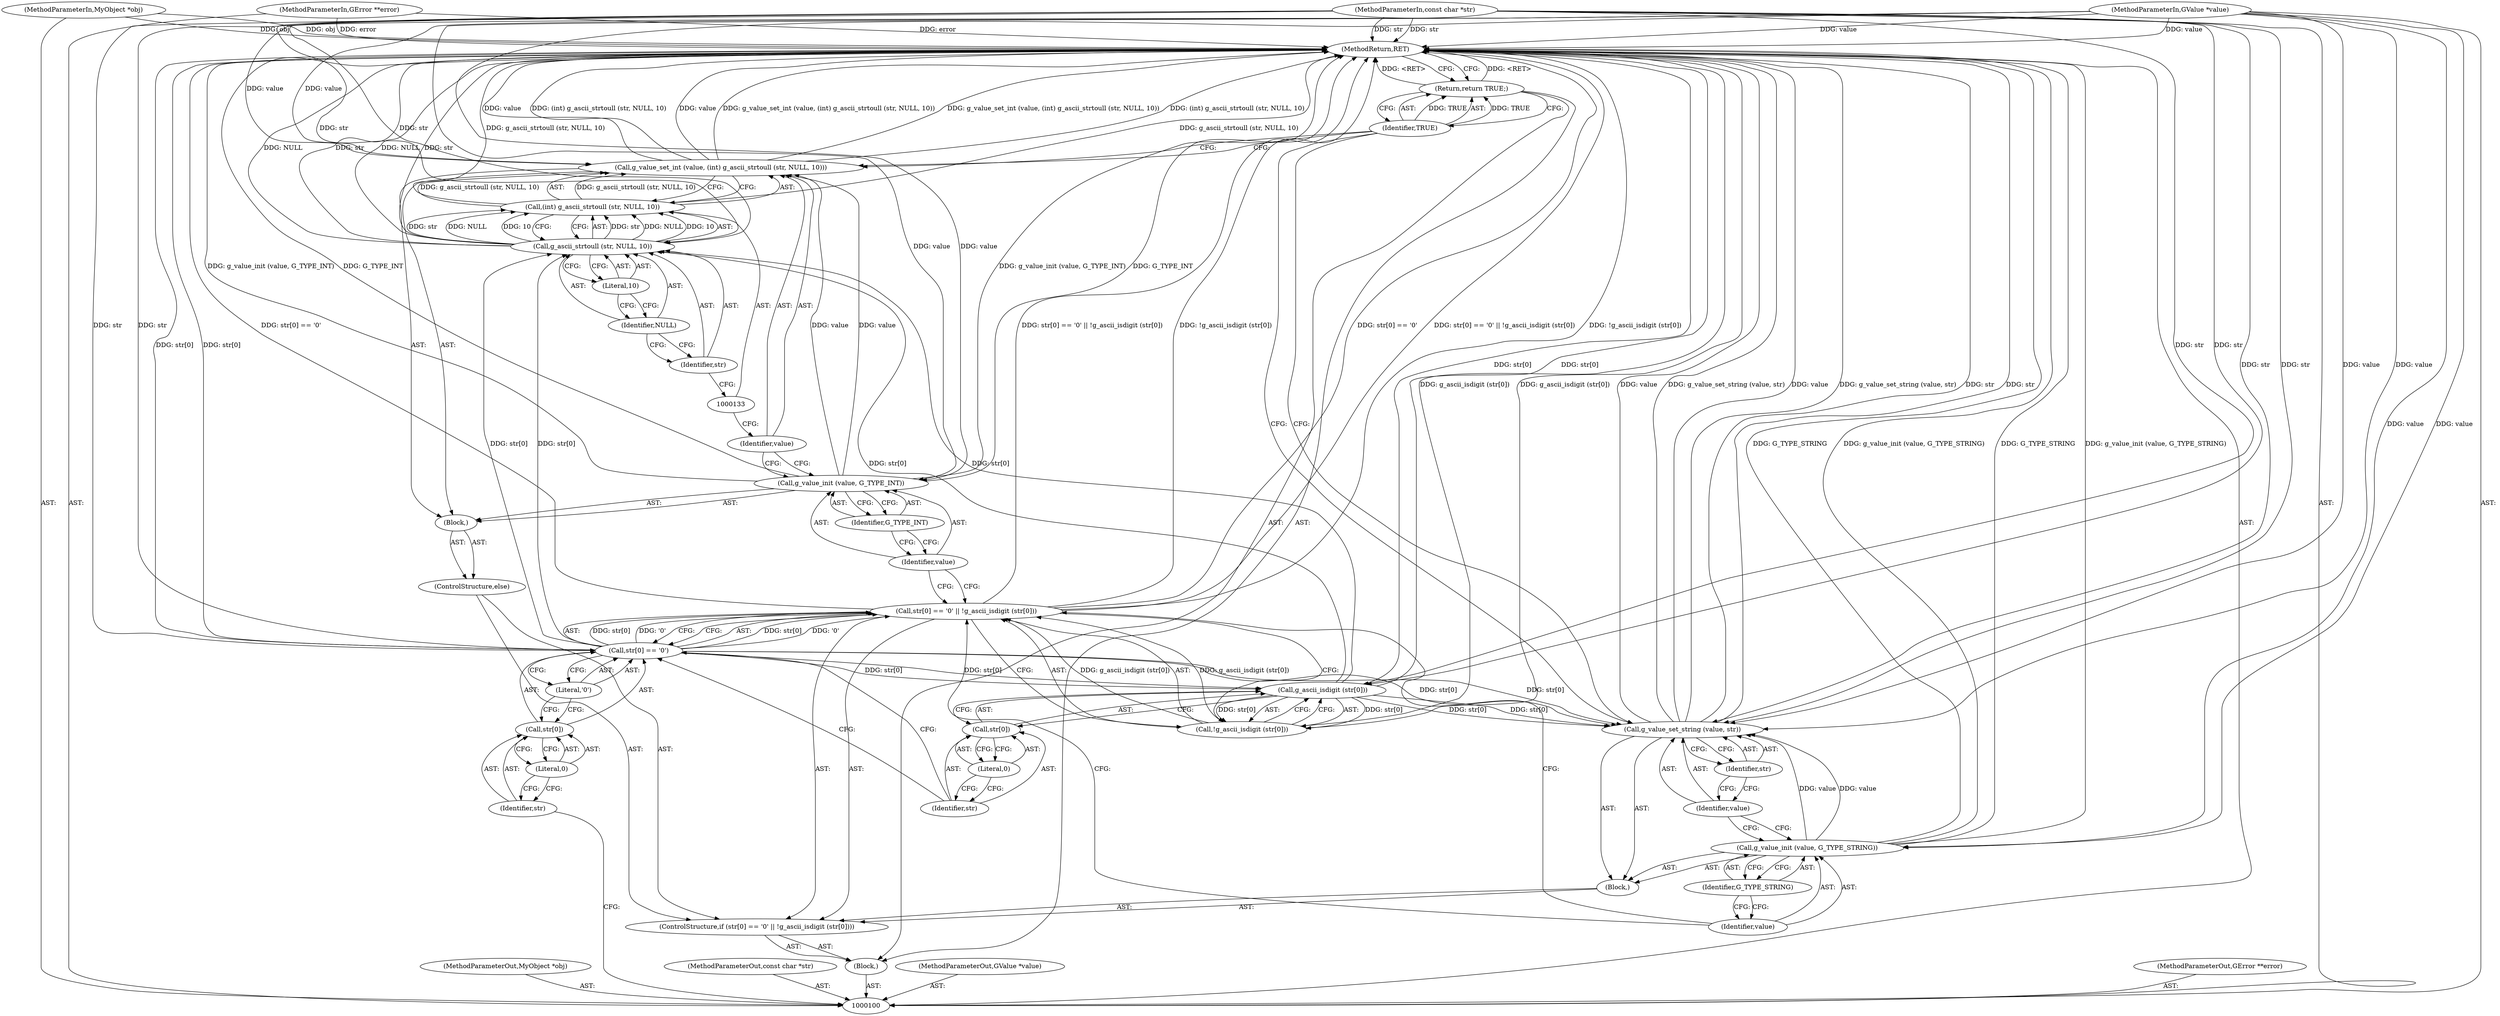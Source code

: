 digraph "1_dbus_9a6bce9b615abca6068348c1606ba8eaf13d9ae0_42" {
"1000140" [label="(MethodReturn,RET)"];
"1000101" [label="(MethodParameterIn,MyObject *obj)"];
"1000199" [label="(MethodParameterOut,MyObject *obj)"];
"1000102" [label="(MethodParameterIn,const char *str)"];
"1000200" [label="(MethodParameterOut,const char *str)"];
"1000103" [label="(MethodParameterIn,GValue *value)"];
"1000201" [label="(MethodParameterOut,GValue *value)"];
"1000104" [label="(MethodParameterIn,GError **error)"];
"1000202" [label="(MethodParameterOut,GError **error)"];
"1000138" [label="(Return,return TRUE;)"];
"1000139" [label="(Identifier,TRUE)"];
"1000105" [label="(Block,)"];
"1000111" [label="(Literal,0)"];
"1000112" [label="(Literal,'\0')"];
"1000106" [label="(ControlStructure,if (str[0] == '\0' || !g_ascii_isdigit (str[0])))"];
"1000113" [label="(Call,!g_ascii_isdigit (str[0]))"];
"1000114" [label="(Call,g_ascii_isdigit (str[0]))"];
"1000115" [label="(Call,str[0])"];
"1000116" [label="(Identifier,str)"];
"1000117" [label="(Literal,0)"];
"1000118" [label="(Block,)"];
"1000107" [label="(Call,str[0] == '\0' || !g_ascii_isdigit (str[0]))"];
"1000108" [label="(Call,str[0] == '\0')"];
"1000109" [label="(Call,str[0])"];
"1000110" [label="(Identifier,str)"];
"1000120" [label="(Identifier,value)"];
"1000121" [label="(Identifier,G_TYPE_STRING)"];
"1000119" [label="(Call,g_value_init (value, G_TYPE_STRING))"];
"1000123" [label="(Identifier,value)"];
"1000124" [label="(Identifier,str)"];
"1000122" [label="(Call,g_value_set_string (value, str))"];
"1000125" [label="(ControlStructure,else)"];
"1000126" [label="(Block,)"];
"1000128" [label="(Identifier,value)"];
"1000129" [label="(Identifier,G_TYPE_INT)"];
"1000127" [label="(Call,g_value_init (value, G_TYPE_INT))"];
"1000131" [label="(Identifier,value)"];
"1000132" [label="(Call,(int) g_ascii_strtoull (str, NULL, 10))"];
"1000134" [label="(Call,g_ascii_strtoull (str, NULL, 10))"];
"1000130" [label="(Call,g_value_set_int (value, (int) g_ascii_strtoull (str, NULL, 10)))"];
"1000135" [label="(Identifier,str)"];
"1000136" [label="(Identifier,NULL)"];
"1000137" [label="(Literal,10)"];
"1000140" -> "1000100"  [label="AST: "];
"1000140" -> "1000138"  [label="CFG: "];
"1000130" -> "1000140"  [label="DDG: g_value_set_int (value, (int) g_ascii_strtoull (str, NULL, 10))"];
"1000130" -> "1000140"  [label="DDG: (int) g_ascii_strtoull (str, NULL, 10)"];
"1000130" -> "1000140"  [label="DDG: value"];
"1000107" -> "1000140"  [label="DDG: str[0] == '\0'"];
"1000107" -> "1000140"  [label="DDG: str[0] == '\0' || !g_ascii_isdigit (str[0])"];
"1000107" -> "1000140"  [label="DDG: !g_ascii_isdigit (str[0])"];
"1000104" -> "1000140"  [label="DDG: error"];
"1000113" -> "1000140"  [label="DDG: g_ascii_isdigit (str[0])"];
"1000127" -> "1000140"  [label="DDG: g_value_init (value, G_TYPE_INT)"];
"1000127" -> "1000140"  [label="DDG: G_TYPE_INT"];
"1000102" -> "1000140"  [label="DDG: str"];
"1000119" -> "1000140"  [label="DDG: g_value_init (value, G_TYPE_STRING)"];
"1000119" -> "1000140"  [label="DDG: G_TYPE_STRING"];
"1000108" -> "1000140"  [label="DDG: str[0]"];
"1000122" -> "1000140"  [label="DDG: value"];
"1000122" -> "1000140"  [label="DDG: g_value_set_string (value, str)"];
"1000122" -> "1000140"  [label="DDG: str"];
"1000103" -> "1000140"  [label="DDG: value"];
"1000132" -> "1000140"  [label="DDG: g_ascii_strtoull (str, NULL, 10)"];
"1000114" -> "1000140"  [label="DDG: str[0]"];
"1000134" -> "1000140"  [label="DDG: str"];
"1000134" -> "1000140"  [label="DDG: NULL"];
"1000101" -> "1000140"  [label="DDG: obj"];
"1000138" -> "1000140"  [label="DDG: <RET>"];
"1000101" -> "1000100"  [label="AST: "];
"1000101" -> "1000140"  [label="DDG: obj"];
"1000199" -> "1000100"  [label="AST: "];
"1000102" -> "1000100"  [label="AST: "];
"1000102" -> "1000140"  [label="DDG: str"];
"1000102" -> "1000108"  [label="DDG: str"];
"1000102" -> "1000114"  [label="DDG: str"];
"1000102" -> "1000122"  [label="DDG: str"];
"1000102" -> "1000134"  [label="DDG: str"];
"1000200" -> "1000100"  [label="AST: "];
"1000103" -> "1000100"  [label="AST: "];
"1000103" -> "1000140"  [label="DDG: value"];
"1000103" -> "1000119"  [label="DDG: value"];
"1000103" -> "1000122"  [label="DDG: value"];
"1000103" -> "1000127"  [label="DDG: value"];
"1000103" -> "1000130"  [label="DDG: value"];
"1000201" -> "1000100"  [label="AST: "];
"1000104" -> "1000100"  [label="AST: "];
"1000104" -> "1000140"  [label="DDG: error"];
"1000202" -> "1000100"  [label="AST: "];
"1000138" -> "1000105"  [label="AST: "];
"1000138" -> "1000139"  [label="CFG: "];
"1000139" -> "1000138"  [label="AST: "];
"1000140" -> "1000138"  [label="CFG: "];
"1000138" -> "1000140"  [label="DDG: <RET>"];
"1000139" -> "1000138"  [label="DDG: TRUE"];
"1000139" -> "1000138"  [label="AST: "];
"1000139" -> "1000122"  [label="CFG: "];
"1000139" -> "1000130"  [label="CFG: "];
"1000138" -> "1000139"  [label="CFG: "];
"1000139" -> "1000138"  [label="DDG: TRUE"];
"1000105" -> "1000100"  [label="AST: "];
"1000106" -> "1000105"  [label="AST: "];
"1000138" -> "1000105"  [label="AST: "];
"1000111" -> "1000109"  [label="AST: "];
"1000111" -> "1000110"  [label="CFG: "];
"1000109" -> "1000111"  [label="CFG: "];
"1000112" -> "1000108"  [label="AST: "];
"1000112" -> "1000109"  [label="CFG: "];
"1000108" -> "1000112"  [label="CFG: "];
"1000106" -> "1000105"  [label="AST: "];
"1000107" -> "1000106"  [label="AST: "];
"1000118" -> "1000106"  [label="AST: "];
"1000125" -> "1000106"  [label="AST: "];
"1000113" -> "1000107"  [label="AST: "];
"1000113" -> "1000114"  [label="CFG: "];
"1000114" -> "1000113"  [label="AST: "];
"1000107" -> "1000113"  [label="CFG: "];
"1000113" -> "1000140"  [label="DDG: g_ascii_isdigit (str[0])"];
"1000113" -> "1000107"  [label="DDG: g_ascii_isdigit (str[0])"];
"1000114" -> "1000113"  [label="DDG: str[0]"];
"1000114" -> "1000113"  [label="AST: "];
"1000114" -> "1000115"  [label="CFG: "];
"1000115" -> "1000114"  [label="AST: "];
"1000113" -> "1000114"  [label="CFG: "];
"1000114" -> "1000140"  [label="DDG: str[0]"];
"1000114" -> "1000113"  [label="DDG: str[0]"];
"1000108" -> "1000114"  [label="DDG: str[0]"];
"1000102" -> "1000114"  [label="DDG: str"];
"1000114" -> "1000122"  [label="DDG: str[0]"];
"1000114" -> "1000134"  [label="DDG: str[0]"];
"1000115" -> "1000114"  [label="AST: "];
"1000115" -> "1000117"  [label="CFG: "];
"1000116" -> "1000115"  [label="AST: "];
"1000117" -> "1000115"  [label="AST: "];
"1000114" -> "1000115"  [label="CFG: "];
"1000116" -> "1000115"  [label="AST: "];
"1000116" -> "1000108"  [label="CFG: "];
"1000117" -> "1000116"  [label="CFG: "];
"1000117" -> "1000115"  [label="AST: "];
"1000117" -> "1000116"  [label="CFG: "];
"1000115" -> "1000117"  [label="CFG: "];
"1000118" -> "1000106"  [label="AST: "];
"1000119" -> "1000118"  [label="AST: "];
"1000122" -> "1000118"  [label="AST: "];
"1000107" -> "1000106"  [label="AST: "];
"1000107" -> "1000108"  [label="CFG: "];
"1000107" -> "1000113"  [label="CFG: "];
"1000108" -> "1000107"  [label="AST: "];
"1000113" -> "1000107"  [label="AST: "];
"1000120" -> "1000107"  [label="CFG: "];
"1000128" -> "1000107"  [label="CFG: "];
"1000107" -> "1000140"  [label="DDG: str[0] == '\0'"];
"1000107" -> "1000140"  [label="DDG: str[0] == '\0' || !g_ascii_isdigit (str[0])"];
"1000107" -> "1000140"  [label="DDG: !g_ascii_isdigit (str[0])"];
"1000108" -> "1000107"  [label="DDG: str[0]"];
"1000108" -> "1000107"  [label="DDG: '\0'"];
"1000113" -> "1000107"  [label="DDG: g_ascii_isdigit (str[0])"];
"1000108" -> "1000107"  [label="AST: "];
"1000108" -> "1000112"  [label="CFG: "];
"1000109" -> "1000108"  [label="AST: "];
"1000112" -> "1000108"  [label="AST: "];
"1000116" -> "1000108"  [label="CFG: "];
"1000107" -> "1000108"  [label="CFG: "];
"1000108" -> "1000140"  [label="DDG: str[0]"];
"1000108" -> "1000107"  [label="DDG: str[0]"];
"1000108" -> "1000107"  [label="DDG: '\0'"];
"1000102" -> "1000108"  [label="DDG: str"];
"1000108" -> "1000114"  [label="DDG: str[0]"];
"1000108" -> "1000122"  [label="DDG: str[0]"];
"1000108" -> "1000134"  [label="DDG: str[0]"];
"1000109" -> "1000108"  [label="AST: "];
"1000109" -> "1000111"  [label="CFG: "];
"1000110" -> "1000109"  [label="AST: "];
"1000111" -> "1000109"  [label="AST: "];
"1000112" -> "1000109"  [label="CFG: "];
"1000110" -> "1000109"  [label="AST: "];
"1000110" -> "1000100"  [label="CFG: "];
"1000111" -> "1000110"  [label="CFG: "];
"1000120" -> "1000119"  [label="AST: "];
"1000120" -> "1000107"  [label="CFG: "];
"1000121" -> "1000120"  [label="CFG: "];
"1000121" -> "1000119"  [label="AST: "];
"1000121" -> "1000120"  [label="CFG: "];
"1000119" -> "1000121"  [label="CFG: "];
"1000119" -> "1000118"  [label="AST: "];
"1000119" -> "1000121"  [label="CFG: "];
"1000120" -> "1000119"  [label="AST: "];
"1000121" -> "1000119"  [label="AST: "];
"1000123" -> "1000119"  [label="CFG: "];
"1000119" -> "1000140"  [label="DDG: g_value_init (value, G_TYPE_STRING)"];
"1000119" -> "1000140"  [label="DDG: G_TYPE_STRING"];
"1000103" -> "1000119"  [label="DDG: value"];
"1000119" -> "1000122"  [label="DDG: value"];
"1000123" -> "1000122"  [label="AST: "];
"1000123" -> "1000119"  [label="CFG: "];
"1000124" -> "1000123"  [label="CFG: "];
"1000124" -> "1000122"  [label="AST: "];
"1000124" -> "1000123"  [label="CFG: "];
"1000122" -> "1000124"  [label="CFG: "];
"1000122" -> "1000118"  [label="AST: "];
"1000122" -> "1000124"  [label="CFG: "];
"1000123" -> "1000122"  [label="AST: "];
"1000124" -> "1000122"  [label="AST: "];
"1000139" -> "1000122"  [label="CFG: "];
"1000122" -> "1000140"  [label="DDG: value"];
"1000122" -> "1000140"  [label="DDG: g_value_set_string (value, str)"];
"1000122" -> "1000140"  [label="DDG: str"];
"1000119" -> "1000122"  [label="DDG: value"];
"1000103" -> "1000122"  [label="DDG: value"];
"1000114" -> "1000122"  [label="DDG: str[0]"];
"1000108" -> "1000122"  [label="DDG: str[0]"];
"1000102" -> "1000122"  [label="DDG: str"];
"1000125" -> "1000106"  [label="AST: "];
"1000126" -> "1000125"  [label="AST: "];
"1000126" -> "1000125"  [label="AST: "];
"1000127" -> "1000126"  [label="AST: "];
"1000130" -> "1000126"  [label="AST: "];
"1000128" -> "1000127"  [label="AST: "];
"1000128" -> "1000107"  [label="CFG: "];
"1000129" -> "1000128"  [label="CFG: "];
"1000129" -> "1000127"  [label="AST: "];
"1000129" -> "1000128"  [label="CFG: "];
"1000127" -> "1000129"  [label="CFG: "];
"1000127" -> "1000126"  [label="AST: "];
"1000127" -> "1000129"  [label="CFG: "];
"1000128" -> "1000127"  [label="AST: "];
"1000129" -> "1000127"  [label="AST: "];
"1000131" -> "1000127"  [label="CFG: "];
"1000127" -> "1000140"  [label="DDG: g_value_init (value, G_TYPE_INT)"];
"1000127" -> "1000140"  [label="DDG: G_TYPE_INT"];
"1000103" -> "1000127"  [label="DDG: value"];
"1000127" -> "1000130"  [label="DDG: value"];
"1000131" -> "1000130"  [label="AST: "];
"1000131" -> "1000127"  [label="CFG: "];
"1000133" -> "1000131"  [label="CFG: "];
"1000132" -> "1000130"  [label="AST: "];
"1000132" -> "1000134"  [label="CFG: "];
"1000133" -> "1000132"  [label="AST: "];
"1000134" -> "1000132"  [label="AST: "];
"1000130" -> "1000132"  [label="CFG: "];
"1000132" -> "1000140"  [label="DDG: g_ascii_strtoull (str, NULL, 10)"];
"1000132" -> "1000130"  [label="DDG: g_ascii_strtoull (str, NULL, 10)"];
"1000134" -> "1000132"  [label="DDG: str"];
"1000134" -> "1000132"  [label="DDG: NULL"];
"1000134" -> "1000132"  [label="DDG: 10"];
"1000134" -> "1000132"  [label="AST: "];
"1000134" -> "1000137"  [label="CFG: "];
"1000135" -> "1000134"  [label="AST: "];
"1000136" -> "1000134"  [label="AST: "];
"1000137" -> "1000134"  [label="AST: "];
"1000132" -> "1000134"  [label="CFG: "];
"1000134" -> "1000140"  [label="DDG: str"];
"1000134" -> "1000140"  [label="DDG: NULL"];
"1000134" -> "1000132"  [label="DDG: str"];
"1000134" -> "1000132"  [label="DDG: NULL"];
"1000134" -> "1000132"  [label="DDG: 10"];
"1000114" -> "1000134"  [label="DDG: str[0]"];
"1000108" -> "1000134"  [label="DDG: str[0]"];
"1000102" -> "1000134"  [label="DDG: str"];
"1000130" -> "1000126"  [label="AST: "];
"1000130" -> "1000132"  [label="CFG: "];
"1000131" -> "1000130"  [label="AST: "];
"1000132" -> "1000130"  [label="AST: "];
"1000139" -> "1000130"  [label="CFG: "];
"1000130" -> "1000140"  [label="DDG: g_value_set_int (value, (int) g_ascii_strtoull (str, NULL, 10))"];
"1000130" -> "1000140"  [label="DDG: (int) g_ascii_strtoull (str, NULL, 10)"];
"1000130" -> "1000140"  [label="DDG: value"];
"1000127" -> "1000130"  [label="DDG: value"];
"1000103" -> "1000130"  [label="DDG: value"];
"1000132" -> "1000130"  [label="DDG: g_ascii_strtoull (str, NULL, 10)"];
"1000135" -> "1000134"  [label="AST: "];
"1000135" -> "1000133"  [label="CFG: "];
"1000136" -> "1000135"  [label="CFG: "];
"1000136" -> "1000134"  [label="AST: "];
"1000136" -> "1000135"  [label="CFG: "];
"1000137" -> "1000136"  [label="CFG: "];
"1000137" -> "1000134"  [label="AST: "];
"1000137" -> "1000136"  [label="CFG: "];
"1000134" -> "1000137"  [label="CFG: "];
}
